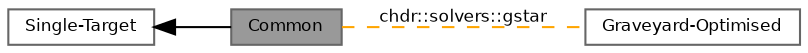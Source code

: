 digraph "Common"
{
 // LATEX_PDF_SIZE
  bgcolor="transparent";
  edge [fontname=Helvetica,fontsize=8,labelfontname=Helvetica,labelfontsize=8];
  node [fontname=Helvetica,fontsize=8,shape=box,height=0.2,width=0.4];
  rankdir=LR;
  Node2 [id="Node000002",label="Single-Target",height=0.2,width=0.4,color="grey40", fillcolor="white", style="filled",URL="$d5/d91/group__Single-Target.html",tooltip="Solvers which route to a single destination."];
  Node1 [id="Node000001",label="Common",height=0.2,width=0.4,color="gray40", fillcolor="grey60", style="filled", fontcolor="black",tooltip="General-purpose solvers."];
  Node3 [id="Node000003",label="Graveyard-Optimised",height=0.2,width=0.4,color="grey40", fillcolor="white", style="filled",URL="$d1/d47/group__SingleTargetGraveyardOptimised.html",tooltip="Graveyard solvers, which dynamically prune the search tree."];
  Node2->Node1 [shape=plaintext, dir="back", style="solid"];
  Node1->Node3 [shape=plaintext, label="chdr::solvers::gstar", color="orange", dir="none", style="dashed"];
}
